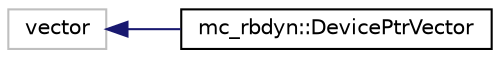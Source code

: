digraph "Graphical Class Hierarchy"
{
 // INTERACTIVE_SVG=YES
 // LATEX_PDF_SIZE
  edge [fontname="Helvetica",fontsize="10",labelfontname="Helvetica",labelfontsize="10"];
  node [fontname="Helvetica",fontsize="10",shape=record];
  rankdir="LR";
  Node5 [label="vector",height=0.2,width=0.4,color="grey75", fillcolor="white", style="filled",tooltip=" "];
  Node5 -> Node0 [dir="back",color="midnightblue",fontsize="10",style="solid",fontname="Helvetica"];
  Node0 [label="mc_rbdyn::DevicePtrVector",height=0.2,width=0.4,color="black", fillcolor="white", style="filled",URL="$structmc__rbdyn_1_1DevicePtrVector.html",tooltip=" "];
}
